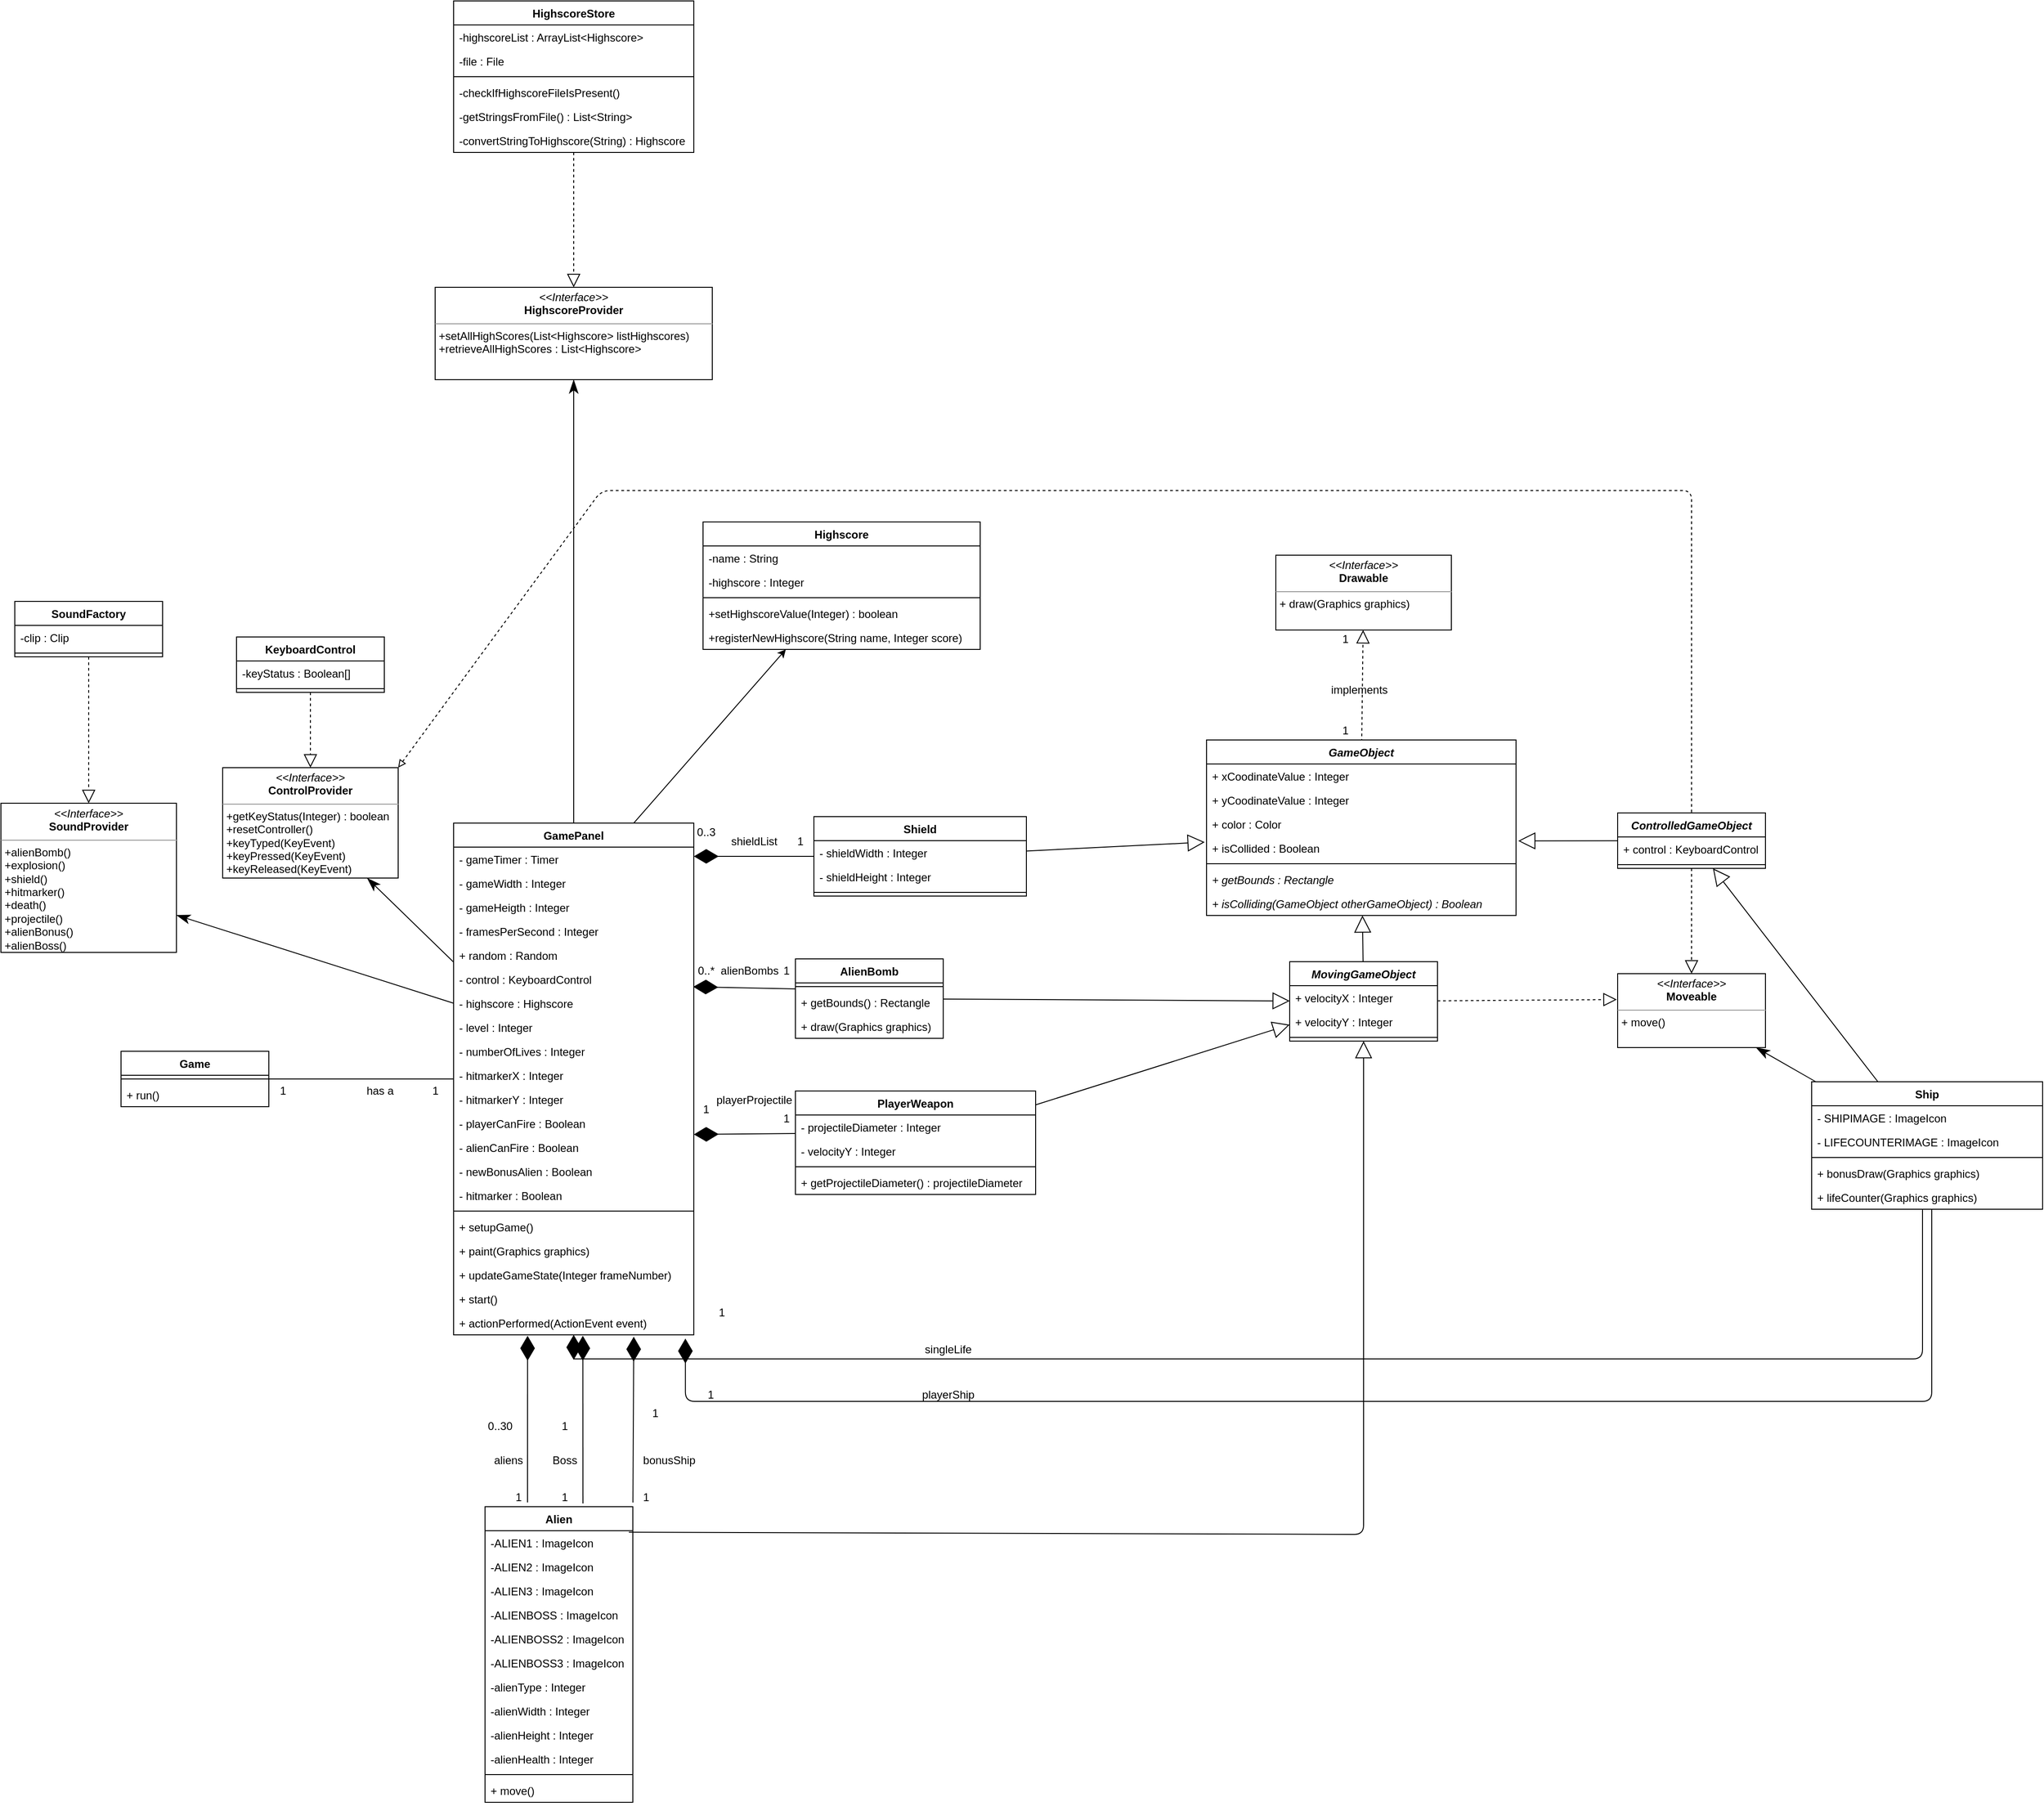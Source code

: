<mxfile version="14.1.8" type="device"><diagram id="C5RBs43oDa-KdzZeNtuy" name="Page-1"><mxGraphModel dx="2858" dy="2515" grid="1" gridSize="10" guides="1" tooltips="1" connect="1" arrows="1" fold="1" page="1" pageScale="1" pageWidth="827" pageHeight="1169" math="0" shadow="0"><root><mxCell id="WIyWlLk6GJQsqaUBKTNV-0"/><mxCell id="WIyWlLk6GJQsqaUBKTNV-1" parent="WIyWlLk6GJQsqaUBKTNV-0"/><mxCell id="L_l3TXtYh8mwJ9XQO6up-60" value="&lt;p style=&quot;margin: 0px ; margin-top: 4px ; text-align: center&quot;&gt;&lt;i&gt;&amp;lt;&amp;lt;Interface&amp;gt;&amp;gt;&lt;/i&gt;&lt;br&gt;&lt;b&gt;Drawable&lt;/b&gt;&lt;/p&gt;&lt;hr size=&quot;1&quot;&gt;&lt;p style=&quot;margin: 0px ; margin-left: 4px&quot;&gt;+ draw(Graphics graphics)&lt;br&gt;&lt;/p&gt;" style="verticalAlign=top;align=left;overflow=fill;fontSize=12;fontFamily=Helvetica;html=1;" parent="WIyWlLk6GJQsqaUBKTNV-1" vertex="1"><mxGeometry x="1270" y="-300" width="190" height="81" as="geometry"/></mxCell><mxCell id="L_l3TXtYh8mwJ9XQO6up-61" value="&lt;p style=&quot;margin: 0px ; margin-top: 4px ; text-align: center&quot;&gt;&lt;i&gt;&amp;lt;&amp;lt;Interface&amp;gt;&amp;gt;&lt;/i&gt;&lt;br&gt;&lt;b&gt;Moveable&lt;/b&gt;&lt;/p&gt;&lt;hr size=&quot;1&quot;&gt;&lt;p style=&quot;margin: 0px ; margin-left: 4px&quot;&gt;&lt;/p&gt;&lt;p style=&quot;margin: 0px ; margin-left: 4px&quot;&gt;+ move()&lt;br&gt;&lt;/p&gt;" style="verticalAlign=top;align=left;overflow=fill;fontSize=12;fontFamily=Helvetica;html=1;" parent="WIyWlLk6GJQsqaUBKTNV-1" vertex="1"><mxGeometry x="1640" y="153" width="160" height="80" as="geometry"/></mxCell><mxCell id="L_l3TXtYh8mwJ9XQO6up-78" value="" style="endArrow=block;dashed=1;endFill=0;endSize=12;html=1;entryX=-0.006;entryY=0.35;entryDx=0;entryDy=0;entryPerimeter=0;" parent="WIyWlLk6GJQsqaUBKTNV-1" source="L_l3TXtYh8mwJ9XQO6up-62" target="L_l3TXtYh8mwJ9XQO6up-61" edge="1"><mxGeometry width="160" relative="1" as="geometry"><mxPoint x="1155" y="280" as="sourcePoint"/><mxPoint x="1415" y="320" as="targetPoint"/></mxGeometry></mxCell><mxCell id="L_l3TXtYh8mwJ9XQO6up-79" value="" style="endArrow=block;endSize=16;endFill=0;html=1;" parent="WIyWlLk6GJQsqaUBKTNV-1" source="L_l3TXtYh8mwJ9XQO6up-62" target="L_l3TXtYh8mwJ9XQO6up-56" edge="1"><mxGeometry x="-0.298" width="160" relative="1" as="geometry"><mxPoint x="1345" y="450" as="sourcePoint"/><mxPoint x="1505" y="30" as="targetPoint"/><mxPoint as="offset"/></mxGeometry></mxCell><mxCell id="L_l3TXtYh8mwJ9XQO6up-88" value="" style="endArrow=block;endSize=16;endFill=0;html=1;" parent="WIyWlLk6GJQsqaUBKTNV-1" source="L_l3TXtYh8mwJ9XQO6up-74" target="L_l3TXtYh8mwJ9XQO6up-52" edge="1"><mxGeometry width="160" relative="1" as="geometry"><mxPoint x="1210" y="280" as="sourcePoint"/><mxPoint x="1370" y="280" as="targetPoint"/></mxGeometry></mxCell><mxCell id="L_l3TXtYh8mwJ9XQO6up-89" value="" style="endArrow=block;endSize=16;endFill=0;html=1;entryX=1.007;entryY=0.203;entryDx=0;entryDy=0;entryPerimeter=0;" parent="WIyWlLk6GJQsqaUBKTNV-1" source="L_l3TXtYh8mwJ9XQO6up-52" target="L_l3TXtYh8mwJ9XQO6up-178" edge="1"><mxGeometry width="160" relative="1" as="geometry"><mxPoint x="1315" y="-160" as="sourcePoint"/><mxPoint x="1475" y="-160" as="targetPoint"/></mxGeometry></mxCell><mxCell id="L_l3TXtYh8mwJ9XQO6up-90" value="" style="endArrow=block;dashed=1;endFill=0;endSize=12;html=1;" parent="WIyWlLk6GJQsqaUBKTNV-1" source="L_l3TXtYh8mwJ9XQO6up-52" target="L_l3TXtYh8mwJ9XQO6up-61" edge="1"><mxGeometry width="160" relative="1" as="geometry"><mxPoint x="1760" y="90" as="sourcePoint"/><mxPoint x="1920" y="90" as="targetPoint"/></mxGeometry></mxCell><mxCell id="L_l3TXtYh8mwJ9XQO6up-94" value="&lt;p style=&quot;margin: 0px ; margin-top: 4px ; text-align: center&quot;&gt;&lt;i&gt;&amp;lt;&amp;lt;Interface&amp;gt;&amp;gt;&lt;/i&gt;&lt;br&gt;&lt;b&gt;SoundProvider&lt;/b&gt;&lt;/p&gt;&lt;hr size=&quot;1&quot;&gt;&lt;p style=&quot;margin: 0px ; margin-left: 4px&quot;&gt;+alienBomb()&lt;br&gt;&lt;/p&gt;&lt;p style=&quot;margin: 0px ; margin-left: 4px&quot;&gt;+explosion()&lt;/p&gt;&lt;p style=&quot;margin: 0px ; margin-left: 4px&quot;&gt;+shield()&lt;/p&gt;&lt;p style=&quot;margin: 0px ; margin-left: 4px&quot;&gt;+hitmarker()&lt;/p&gt;&lt;p style=&quot;margin: 0px ; margin-left: 4px&quot;&gt;+death()&lt;/p&gt;&lt;p style=&quot;margin: 0px ; margin-left: 4px&quot;&gt;+projectile()&lt;/p&gt;&lt;p style=&quot;margin: 0px ; margin-left: 4px&quot;&gt;+alienBonus()&lt;/p&gt;&lt;p style=&quot;margin: 0px ; margin-left: 4px&quot;&gt;+alienBoss()&lt;/p&gt;" style="verticalAlign=top;align=left;overflow=fill;fontSize=12;fontFamily=Helvetica;html=1;" parent="WIyWlLk6GJQsqaUBKTNV-1" vertex="1"><mxGeometry x="-110" y="-31.5" width="190" height="161.5" as="geometry"/></mxCell><mxCell id="L_l3TXtYh8mwJ9XQO6up-95" value="" style="endArrow=block;dashed=1;endFill=0;endSize=12;html=1;" parent="WIyWlLk6GJQsqaUBKTNV-1" source="L_l3TXtYh8mwJ9XQO6up-8" target="L_l3TXtYh8mwJ9XQO6up-94" edge="1"><mxGeometry width="160" relative="1" as="geometry"><mxPoint x="20" y="-140" as="sourcePoint"/><mxPoint x="180" y="-140" as="targetPoint"/></mxGeometry></mxCell><mxCell id="L_l3TXtYh8mwJ9XQO6up-101" value="&lt;p style=&quot;margin: 0px ; margin-top: 4px ; text-align: center&quot;&gt;&lt;i&gt;&amp;lt;&amp;lt;Interface&amp;gt;&amp;gt;&lt;/i&gt;&lt;br&gt;&lt;b&gt;ControlProvider&lt;/b&gt;&lt;br&gt;&lt;/p&gt;&lt;hr size=&quot;1&quot;&gt;&lt;p style=&quot;margin: 0px ; margin-left: 4px&quot;&gt;+getKeyStatus(Integer) : boolean&lt;br&gt;&lt;/p&gt;&lt;p style=&quot;margin: 0px ; margin-left: 4px&quot;&gt;+resetController()&lt;/p&gt;&lt;p style=&quot;margin: 0px ; margin-left: 4px&quot;&gt;+keyTyped(KeyEvent)&lt;/p&gt;&lt;p style=&quot;margin: 0px ; margin-left: 4px&quot;&gt;+keyPressed(KeyEvent)&lt;/p&gt;&lt;p style=&quot;margin: 0px ; margin-left: 4px&quot;&gt;+keyReleased(KeyEvent)&lt;/p&gt;" style="verticalAlign=top;align=left;overflow=fill;fontSize=12;fontFamily=Helvetica;html=1;" parent="WIyWlLk6GJQsqaUBKTNV-1" vertex="1"><mxGeometry x="130" y="-70" width="190" height="119.5" as="geometry"/></mxCell><mxCell id="L_l3TXtYh8mwJ9XQO6up-102" value="" style="endArrow=block;dashed=1;endFill=0;endSize=12;html=1;" parent="WIyWlLk6GJQsqaUBKTNV-1" source="L_l3TXtYh8mwJ9XQO6up-40" target="L_l3TXtYh8mwJ9XQO6up-101" edge="1"><mxGeometry width="160" relative="1" as="geometry"><mxPoint x="75" y="-125.5" as="sourcePoint"/><mxPoint x="75" y="7" as="targetPoint"/></mxGeometry></mxCell><mxCell id="L_l3TXtYh8mwJ9XQO6up-40" value="KeyboardControl" style="swimlane;fontStyle=1;align=center;verticalAlign=top;childLayout=stackLayout;horizontal=1;startSize=26;horizontalStack=0;resizeParent=1;resizeParentMax=0;resizeLast=0;collapsible=1;marginBottom=0;" parent="WIyWlLk6GJQsqaUBKTNV-1" vertex="1"><mxGeometry x="145" y="-211.5" width="160" height="60" as="geometry"/></mxCell><mxCell id="L_l3TXtYh8mwJ9XQO6up-41" value="-keyStatus : Boolean[]" style="text;strokeColor=none;fillColor=none;align=left;verticalAlign=top;spacingLeft=4;spacingRight=4;overflow=hidden;rotatable=0;points=[[0,0.5],[1,0.5]];portConstraint=eastwest;" parent="L_l3TXtYh8mwJ9XQO6up-40" vertex="1"><mxGeometry y="26" width="160" height="26" as="geometry"/></mxCell><mxCell id="L_l3TXtYh8mwJ9XQO6up-42" value="" style="line;strokeWidth=1;fillColor=none;align=left;verticalAlign=middle;spacingTop=-1;spacingLeft=3;spacingRight=3;rotatable=0;labelPosition=right;points=[];portConstraint=eastwest;" parent="L_l3TXtYh8mwJ9XQO6up-40" vertex="1"><mxGeometry y="52" width="160" height="8" as="geometry"/></mxCell><mxCell id="L_l3TXtYh8mwJ9XQO6up-106" value="" style="endArrow=block;endSize=16;endFill=0;html=1;entryX=-0.006;entryY=0.256;entryDx=0;entryDy=0;entryPerimeter=0;" parent="WIyWlLk6GJQsqaUBKTNV-1" source="L_l3TXtYh8mwJ9XQO6up-70" target="L_l3TXtYh8mwJ9XQO6up-178" edge="1"><mxGeometry width="160" relative="1" as="geometry"><mxPoint x="750" y="-130" as="sourcePoint"/><mxPoint x="910" y="-130" as="targetPoint"/></mxGeometry></mxCell><mxCell id="L_l3TXtYh8mwJ9XQO6up-109" value="" style="endArrow=block;endSize=16;endFill=0;html=1;" parent="WIyWlLk6GJQsqaUBKTNV-1" source="L_l3TXtYh8mwJ9XQO6up-66" target="L_l3TXtYh8mwJ9XQO6up-62" edge="1"><mxGeometry x="-0.273" width="160" relative="1" as="geometry"><mxPoint x="780" y="310" as="sourcePoint"/><mxPoint x="940" y="310" as="targetPoint"/><mxPoint as="offset"/></mxGeometry></mxCell><mxCell id="L_l3TXtYh8mwJ9XQO6up-110" value="" style="endArrow=block;endSize=16;endFill=0;html=1;" parent="WIyWlLk6GJQsqaUBKTNV-1" source="L_l3TXtYh8mwJ9XQO6up-48" target="L_l3TXtYh8mwJ9XQO6up-62" edge="1"><mxGeometry width="160" relative="1" as="geometry"><mxPoint x="770" y="260" as="sourcePoint"/><mxPoint x="930" y="260" as="targetPoint"/></mxGeometry></mxCell><mxCell id="L_l3TXtYh8mwJ9XQO6up-111" value="" style="endArrow=none;html=1;edgeStyle=orthogonalEdgeStyle;" parent="WIyWlLk6GJQsqaUBKTNV-1" source="L_l3TXtYh8mwJ9XQO6up-0" target="L_l3TXtYh8mwJ9XQO6up-4" edge="1"><mxGeometry relative="1" as="geometry"><mxPoint x="120" y="250" as="sourcePoint"/><mxPoint x="300" y="300" as="targetPoint"/></mxGeometry></mxCell><mxCell id="L_l3TXtYh8mwJ9XQO6up-114" value="1" style="text;html=1;align=center;verticalAlign=middle;resizable=0;points=[];autosize=1;" parent="WIyWlLk6GJQsqaUBKTNV-1" vertex="1"><mxGeometry x="185" y="270" width="20" height="20" as="geometry"/></mxCell><mxCell id="L_l3TXtYh8mwJ9XQO6up-115" value="1" style="text;html=1;align=center;verticalAlign=middle;resizable=0;points=[];autosize=1;" parent="WIyWlLk6GJQsqaUBKTNV-1" vertex="1"><mxGeometry x="350" y="270" width="20" height="20" as="geometry"/></mxCell><mxCell id="L_l3TXtYh8mwJ9XQO6up-116" value="has a" style="text;html=1;align=center;verticalAlign=middle;resizable=0;points=[];autosize=1;" parent="WIyWlLk6GJQsqaUBKTNV-1" vertex="1"><mxGeometry x="280" y="270" width="40" height="20" as="geometry"/></mxCell><mxCell id="L_l3TXtYh8mwJ9XQO6up-48" value="AlienBomb" style="swimlane;fontStyle=1;align=center;verticalAlign=top;childLayout=stackLayout;horizontal=1;startSize=26;horizontalStack=0;resizeParent=1;resizeParentMax=0;resizeLast=0;collapsible=1;marginBottom=0;" parent="WIyWlLk6GJQsqaUBKTNV-1" vertex="1"><mxGeometry x="750" y="137" width="160" height="86" as="geometry"/></mxCell><mxCell id="L_l3TXtYh8mwJ9XQO6up-50" value="" style="line;strokeWidth=1;fillColor=none;align=left;verticalAlign=middle;spacingTop=-1;spacingLeft=3;spacingRight=3;rotatable=0;labelPosition=right;points=[];portConstraint=eastwest;" parent="L_l3TXtYh8mwJ9XQO6up-48" vertex="1"><mxGeometry y="26" width="160" height="8" as="geometry"/></mxCell><mxCell id="L_l3TXtYh8mwJ9XQO6up-165" value="+ getBounds() : Rectangle" style="text;strokeColor=none;fillColor=none;align=left;verticalAlign=top;spacingLeft=4;spacingRight=4;overflow=hidden;rotatable=0;points=[[0,0.5],[1,0.5]];portConstraint=eastwest;" parent="L_l3TXtYh8mwJ9XQO6up-48" vertex="1"><mxGeometry y="34" width="160" height="26" as="geometry"/></mxCell><mxCell id="L_l3TXtYh8mwJ9XQO6up-166" value="+ draw(Graphics graphics)" style="text;strokeColor=none;fillColor=none;align=left;verticalAlign=top;spacingLeft=4;spacingRight=4;overflow=hidden;rotatable=0;points=[[0,0.5],[1,0.5]];portConstraint=eastwest;" parent="L_l3TXtYh8mwJ9XQO6up-48" vertex="1"><mxGeometry y="60" width="160" height="26" as="geometry"/></mxCell><mxCell id="L_l3TXtYh8mwJ9XQO6up-66" value="PlayerWeapon" style="swimlane;fontStyle=1;align=center;verticalAlign=top;childLayout=stackLayout;horizontal=1;startSize=26;horizontalStack=0;resizeParent=1;resizeParentMax=0;resizeLast=0;collapsible=1;marginBottom=0;" parent="WIyWlLk6GJQsqaUBKTNV-1" vertex="1"><mxGeometry x="750" y="280" width="260" height="112" as="geometry"/></mxCell><mxCell id="L_l3TXtYh8mwJ9XQO6up-67" value="- projectileDiameter : Integer" style="text;strokeColor=none;fillColor=none;align=left;verticalAlign=top;spacingLeft=4;spacingRight=4;overflow=hidden;rotatable=0;points=[[0,0.5],[1,0.5]];portConstraint=eastwest;" parent="L_l3TXtYh8mwJ9XQO6up-66" vertex="1"><mxGeometry y="26" width="260" height="26" as="geometry"/></mxCell><mxCell id="L_l3TXtYh8mwJ9XQO6up-167" value="- velocityY : Integer" style="text;strokeColor=none;fillColor=none;align=left;verticalAlign=top;spacingLeft=4;spacingRight=4;overflow=hidden;rotatable=0;points=[[0,0.5],[1,0.5]];portConstraint=eastwest;" parent="L_l3TXtYh8mwJ9XQO6up-66" vertex="1"><mxGeometry y="52" width="260" height="26" as="geometry"/></mxCell><mxCell id="L_l3TXtYh8mwJ9XQO6up-68" value="" style="line;strokeWidth=1;fillColor=none;align=left;verticalAlign=middle;spacingTop=-1;spacingLeft=3;spacingRight=3;rotatable=0;labelPosition=right;points=[];portConstraint=eastwest;" parent="L_l3TXtYh8mwJ9XQO6up-66" vertex="1"><mxGeometry y="78" width="260" height="8" as="geometry"/></mxCell><mxCell id="L_l3TXtYh8mwJ9XQO6up-69" value="+ getProjectileDiameter() : projectileDiameter" style="text;strokeColor=none;fillColor=none;align=left;verticalAlign=top;spacingLeft=4;spacingRight=4;overflow=hidden;rotatable=0;points=[[0,0.5],[1,0.5]];portConstraint=eastwest;" parent="L_l3TXtYh8mwJ9XQO6up-66" vertex="1"><mxGeometry y="86" width="260" height="26" as="geometry"/></mxCell><mxCell id="L_l3TXtYh8mwJ9XQO6up-44" value="Alien" style="swimlane;fontStyle=1;align=center;verticalAlign=top;childLayout=stackLayout;horizontal=1;startSize=26;horizontalStack=0;resizeParent=1;resizeParentMax=0;resizeLast=0;collapsible=1;marginBottom=0;" parent="WIyWlLk6GJQsqaUBKTNV-1" vertex="1"><mxGeometry x="414" y="730" width="160" height="320" as="geometry"/></mxCell><mxCell id="L_l3TXtYh8mwJ9XQO6up-45" value="-ALIEN1 : ImageIcon" style="text;strokeColor=none;fillColor=none;align=left;verticalAlign=top;spacingLeft=4;spacingRight=4;overflow=hidden;rotatable=0;points=[[0,0.5],[1,0.5]];portConstraint=eastwest;fontStyle=0" parent="L_l3TXtYh8mwJ9XQO6up-44" vertex="1"><mxGeometry y="26" width="160" height="26" as="geometry"/></mxCell><mxCell id="L_l3TXtYh8mwJ9XQO6up-168" value="-ALIEN2 : ImageIcon" style="text;strokeColor=none;fillColor=none;align=left;verticalAlign=top;spacingLeft=4;spacingRight=4;overflow=hidden;rotatable=0;points=[[0,0.5],[1,0.5]];portConstraint=eastwest;fontStyle=0" parent="L_l3TXtYh8mwJ9XQO6up-44" vertex="1"><mxGeometry y="52" width="160" height="26" as="geometry"/></mxCell><mxCell id="L_l3TXtYh8mwJ9XQO6up-169" value="-ALIEN3 : ImageIcon" style="text;strokeColor=none;fillColor=none;align=left;verticalAlign=top;spacingLeft=4;spacingRight=4;overflow=hidden;rotatable=0;points=[[0,0.5],[1,0.5]];portConstraint=eastwest;fontStyle=0" parent="L_l3TXtYh8mwJ9XQO6up-44" vertex="1"><mxGeometry y="78" width="160" height="26" as="geometry"/></mxCell><mxCell id="L_l3TXtYh8mwJ9XQO6up-170" value="-ALIENBOSS : ImageIcon" style="text;strokeColor=none;fillColor=none;align=left;verticalAlign=top;spacingLeft=4;spacingRight=4;overflow=hidden;rotatable=0;points=[[0,0.5],[1,0.5]];portConstraint=eastwest;fontStyle=0" parent="L_l3TXtYh8mwJ9XQO6up-44" vertex="1"><mxGeometry y="104" width="160" height="26" as="geometry"/></mxCell><mxCell id="L_l3TXtYh8mwJ9XQO6up-171" value="-ALIENBOSS2 : ImageIcon" style="text;strokeColor=none;fillColor=none;align=left;verticalAlign=top;spacingLeft=4;spacingRight=4;overflow=hidden;rotatable=0;points=[[0,0.5],[1,0.5]];portConstraint=eastwest;fontStyle=0" parent="L_l3TXtYh8mwJ9XQO6up-44" vertex="1"><mxGeometry y="130" width="160" height="26" as="geometry"/></mxCell><mxCell id="L_l3TXtYh8mwJ9XQO6up-172" value="-ALIENBOSS3 : ImageIcon" style="text;strokeColor=none;fillColor=none;align=left;verticalAlign=top;spacingLeft=4;spacingRight=4;overflow=hidden;rotatable=0;points=[[0,0.5],[1,0.5]];portConstraint=eastwest;fontStyle=0" parent="L_l3TXtYh8mwJ9XQO6up-44" vertex="1"><mxGeometry y="156" width="160" height="26" as="geometry"/></mxCell><mxCell id="L_l3TXtYh8mwJ9XQO6up-173" value="-alienType : Integer" style="text;strokeColor=none;fillColor=none;align=left;verticalAlign=top;spacingLeft=4;spacingRight=4;overflow=hidden;rotatable=0;points=[[0,0.5],[1,0.5]];portConstraint=eastwest;fontStyle=0" parent="L_l3TXtYh8mwJ9XQO6up-44" vertex="1"><mxGeometry y="182" width="160" height="26" as="geometry"/></mxCell><mxCell id="L_l3TXtYh8mwJ9XQO6up-174" value="-alienWidth : Integer" style="text;strokeColor=none;fillColor=none;align=left;verticalAlign=top;spacingLeft=4;spacingRight=4;overflow=hidden;rotatable=0;points=[[0,0.5],[1,0.5]];portConstraint=eastwest;fontStyle=0" parent="L_l3TXtYh8mwJ9XQO6up-44" vertex="1"><mxGeometry y="208" width="160" height="26" as="geometry"/></mxCell><mxCell id="L_l3TXtYh8mwJ9XQO6up-175" value="-alienHeight : Integer" style="text;strokeColor=none;fillColor=none;align=left;verticalAlign=top;spacingLeft=4;spacingRight=4;overflow=hidden;rotatable=0;points=[[0,0.5],[1,0.5]];portConstraint=eastwest;fontStyle=0" parent="L_l3TXtYh8mwJ9XQO6up-44" vertex="1"><mxGeometry y="234" width="160" height="26" as="geometry"/></mxCell><mxCell id="9J0nYoxYL_usa-D8Mk0h-29" value="-alienHealth : Integer" style="text;strokeColor=none;fillColor=none;align=left;verticalAlign=top;spacingLeft=4;spacingRight=4;overflow=hidden;rotatable=0;points=[[0,0.5],[1,0.5]];portConstraint=eastwest;fontStyle=0" parent="L_l3TXtYh8mwJ9XQO6up-44" vertex="1"><mxGeometry y="260" width="160" height="26" as="geometry"/></mxCell><mxCell id="L_l3TXtYh8mwJ9XQO6up-46" value="" style="line;strokeWidth=1;fillColor=none;align=left;verticalAlign=middle;spacingTop=-1;spacingLeft=3;spacingRight=3;rotatable=0;labelPosition=right;points=[];portConstraint=eastwest;" parent="L_l3TXtYh8mwJ9XQO6up-44" vertex="1"><mxGeometry y="286" width="160" height="8" as="geometry"/></mxCell><mxCell id="L_l3TXtYh8mwJ9XQO6up-47" value="+ move()" style="text;strokeColor=none;fillColor=none;align=left;verticalAlign=top;spacingLeft=4;spacingRight=4;overflow=hidden;rotatable=0;points=[[0,0.5],[1,0.5]];portConstraint=eastwest;" parent="L_l3TXtYh8mwJ9XQO6up-44" vertex="1"><mxGeometry y="294" width="160" height="26" as="geometry"/></mxCell><mxCell id="L_l3TXtYh8mwJ9XQO6up-117" value="" style="endArrow=classicThin;endFill=1;endSize=12;html=1;" parent="WIyWlLk6GJQsqaUBKTNV-1" source="L_l3TXtYh8mwJ9XQO6up-4" target="L_l3TXtYh8mwJ9XQO6up-101" edge="1"><mxGeometry width="160" relative="1" as="geometry"><mxPoint x="130" y="230" as="sourcePoint"/><mxPoint x="290" y="230" as="targetPoint"/></mxGeometry></mxCell><mxCell id="L_l3TXtYh8mwJ9XQO6up-118" value="" style="endArrow=diamondThin;endFill=1;html=1;edgeStyle=orthogonalEdgeStyle;align=left;verticalAlign=top;endSize=24;" parent="WIyWlLk6GJQsqaUBKTNV-1" source="L_l3TXtYh8mwJ9XQO6up-74" target="L_l3TXtYh8mwJ9XQO6up-145" edge="1"><mxGeometry x="-1" relative="1" as="geometry"><mxPoint x="770" y="600" as="sourcePoint"/><mxPoint x="650" y="554" as="targetPoint"/><Array as="points"><mxPoint x="1970" y="570"/></Array></mxGeometry></mxCell><mxCell id="L_l3TXtYh8mwJ9XQO6up-120" value="1" style="text;html=1;align=center;verticalAlign=middle;resizable=0;points=[];autosize=1;" parent="WIyWlLk6GJQsqaUBKTNV-1" vertex="1"><mxGeometry x="648" y="599" width="20" height="20" as="geometry"/></mxCell><mxCell id="L_l3TXtYh8mwJ9XQO6up-121" value="playerShip" style="text;html=1;align=center;verticalAlign=middle;resizable=0;points=[];autosize=1;" parent="WIyWlLk6GJQsqaUBKTNV-1" vertex="1"><mxGeometry x="880" y="599" width="70" height="20" as="geometry"/></mxCell><mxCell id="L_l3TXtYh8mwJ9XQO6up-83" value="" style="endArrow=block;dashed=1;endFill=0;endSize=12;html=1;" parent="WIyWlLk6GJQsqaUBKTNV-1" source="L_l3TXtYh8mwJ9XQO6up-57" target="L_l3TXtYh8mwJ9XQO6up-60" edge="1"><mxGeometry x="1225" y="-70" width="160" as="geometry"><mxPoint x="1525" y="-150" as="sourcePoint"/><mxPoint x="1615" y="-140" as="targetPoint"/></mxGeometry></mxCell><mxCell id="L_l3TXtYh8mwJ9XQO6up-84" value="1" style="text;html=1;align=center;verticalAlign=middle;resizable=0;points=[];autosize=1;" parent="WIyWlLk6GJQsqaUBKTNV-1" vertex="1"><mxGeometry x="1335" y="-120" width="20" height="20" as="geometry"/></mxCell><mxCell id="L_l3TXtYh8mwJ9XQO6up-85" value="1" style="text;html=1;align=center;verticalAlign=middle;resizable=0;points=[];autosize=1;" parent="WIyWlLk6GJQsqaUBKTNV-1" vertex="1"><mxGeometry x="1335" y="-219" width="20" height="20" as="geometry"/></mxCell><mxCell id="L_l3TXtYh8mwJ9XQO6up-86" value="implements" style="text;html=1;align=center;verticalAlign=middle;resizable=0;points=[];autosize=1;" parent="WIyWlLk6GJQsqaUBKTNV-1" vertex="1"><mxGeometry x="1320" y="-164" width="80" height="20" as="geometry"/></mxCell><mxCell id="L_l3TXtYh8mwJ9XQO6up-8" value="SoundFactory" style="swimlane;fontStyle=1;align=center;verticalAlign=top;childLayout=stackLayout;horizontal=1;startSize=26;horizontalStack=0;resizeParent=1;resizeParentMax=0;resizeLast=0;collapsible=1;marginBottom=0;" parent="WIyWlLk6GJQsqaUBKTNV-1" vertex="1"><mxGeometry x="-95" y="-250" width="160" height="60" as="geometry"/></mxCell><mxCell id="L_l3TXtYh8mwJ9XQO6up-9" value="-clip : Clip" style="text;strokeColor=none;fillColor=none;align=left;verticalAlign=top;spacingLeft=4;spacingRight=4;overflow=hidden;rotatable=0;points=[[0,0.5],[1,0.5]];portConstraint=eastwest;" parent="L_l3TXtYh8mwJ9XQO6up-8" vertex="1"><mxGeometry y="26" width="160" height="26" as="geometry"/></mxCell><mxCell id="L_l3TXtYh8mwJ9XQO6up-10" value="" style="line;strokeWidth=1;fillColor=none;align=left;verticalAlign=middle;spacingTop=-1;spacingLeft=3;spacingRight=3;rotatable=0;labelPosition=right;points=[];portConstraint=eastwest;" parent="L_l3TXtYh8mwJ9XQO6up-8" vertex="1"><mxGeometry y="52" width="160" height="8" as="geometry"/></mxCell><mxCell id="L_l3TXtYh8mwJ9XQO6up-4" value="GamePanel" style="swimlane;fontStyle=1;align=center;verticalAlign=top;childLayout=stackLayout;horizontal=1;startSize=26;horizontalStack=0;resizeParent=1;resizeParentMax=0;resizeLast=0;collapsible=1;marginBottom=0;" parent="WIyWlLk6GJQsqaUBKTNV-1" vertex="1"><mxGeometry x="380" y="-10" width="260" height="554" as="geometry"/></mxCell><mxCell id="L_l3TXtYh8mwJ9XQO6up-5" value="- gameTimer : Timer" style="text;strokeColor=none;fillColor=none;align=left;verticalAlign=top;spacingLeft=4;spacingRight=4;overflow=hidden;rotatable=0;points=[[0,0.5],[1,0.5]];portConstraint=eastwest;" parent="L_l3TXtYh8mwJ9XQO6up-4" vertex="1"><mxGeometry y="26" width="260" height="26" as="geometry"/></mxCell><mxCell id="L_l3TXtYh8mwJ9XQO6up-14" value="- gameWidth : Integer" style="text;strokeColor=none;fillColor=none;align=left;verticalAlign=top;spacingLeft=4;spacingRight=4;overflow=hidden;rotatable=0;points=[[0,0.5],[1,0.5]];portConstraint=eastwest;" parent="L_l3TXtYh8mwJ9XQO6up-4" vertex="1"><mxGeometry y="52" width="260" height="26" as="geometry"/></mxCell><mxCell id="L_l3TXtYh8mwJ9XQO6up-15" value="- gameHeigth : Integer" style="text;strokeColor=none;fillColor=none;align=left;verticalAlign=top;spacingLeft=4;spacingRight=4;overflow=hidden;rotatable=0;points=[[0,0.5],[1,0.5]];portConstraint=eastwest;" parent="L_l3TXtYh8mwJ9XQO6up-4" vertex="1"><mxGeometry y="78" width="260" height="26" as="geometry"/></mxCell><mxCell id="L_l3TXtYh8mwJ9XQO6up-16" value="- framesPerSecond : Integer" style="text;strokeColor=none;fillColor=none;align=left;verticalAlign=top;spacingLeft=4;spacingRight=4;overflow=hidden;rotatable=0;points=[[0,0.5],[1,0.5]];portConstraint=eastwest;" parent="L_l3TXtYh8mwJ9XQO6up-4" vertex="1"><mxGeometry y="104" width="260" height="26" as="geometry"/></mxCell><mxCell id="L_l3TXtYh8mwJ9XQO6up-17" value="+ random : Random" style="text;strokeColor=none;fillColor=none;align=left;verticalAlign=top;spacingLeft=4;spacingRight=4;overflow=hidden;rotatable=0;points=[[0,0.5],[1,0.5]];portConstraint=eastwest;" parent="L_l3TXtYh8mwJ9XQO6up-4" vertex="1"><mxGeometry y="130" width="260" height="26" as="geometry"/></mxCell><mxCell id="L_l3TXtYh8mwJ9XQO6up-19" value="- control : KeyboardControl" style="text;strokeColor=none;fillColor=none;align=left;verticalAlign=top;spacingLeft=4;spacingRight=4;overflow=hidden;rotatable=0;points=[[0,0.5],[1,0.5]];portConstraint=eastwest;" parent="L_l3TXtYh8mwJ9XQO6up-4" vertex="1"><mxGeometry y="156" width="260" height="26" as="geometry"/></mxCell><mxCell id="L_l3TXtYh8mwJ9XQO6up-20" value="- highscore : Highscore" style="text;strokeColor=none;fillColor=none;align=left;verticalAlign=top;spacingLeft=4;spacingRight=4;overflow=hidden;rotatable=0;points=[[0,0.5],[1,0.5]];portConstraint=eastwest;" parent="L_l3TXtYh8mwJ9XQO6up-4" vertex="1"><mxGeometry y="182" width="260" height="26" as="geometry"/></mxCell><mxCell id="L_l3TXtYh8mwJ9XQO6up-21" value="- level : Integer" style="text;strokeColor=none;fillColor=none;align=left;verticalAlign=top;spacingLeft=4;spacingRight=4;overflow=hidden;rotatable=0;points=[[0,0.5],[1,0.5]];portConstraint=eastwest;" parent="L_l3TXtYh8mwJ9XQO6up-4" vertex="1"><mxGeometry y="208" width="260" height="26" as="geometry"/></mxCell><mxCell id="L_l3TXtYh8mwJ9XQO6up-22" value="- numberOfLives : Integer" style="text;strokeColor=none;fillColor=none;align=left;verticalAlign=top;spacingLeft=4;spacingRight=4;overflow=hidden;rotatable=0;points=[[0,0.5],[1,0.5]];portConstraint=eastwest;" parent="L_l3TXtYh8mwJ9XQO6up-4" vertex="1"><mxGeometry y="234" width="260" height="26" as="geometry"/></mxCell><mxCell id="L_l3TXtYh8mwJ9XQO6up-24" value="- hitmarkerX : Integer" style="text;strokeColor=none;fillColor=none;align=left;verticalAlign=top;spacingLeft=4;spacingRight=4;overflow=hidden;rotatable=0;points=[[0,0.5],[1,0.5]];portConstraint=eastwest;" parent="L_l3TXtYh8mwJ9XQO6up-4" vertex="1"><mxGeometry y="260" width="260" height="26" as="geometry"/></mxCell><mxCell id="L_l3TXtYh8mwJ9XQO6up-25" value="- hitmarkerY : Integer" style="text;strokeColor=none;fillColor=none;align=left;verticalAlign=top;spacingLeft=4;spacingRight=4;overflow=hidden;rotatable=0;points=[[0,0.5],[1,0.5]];portConstraint=eastwest;" parent="L_l3TXtYh8mwJ9XQO6up-4" vertex="1"><mxGeometry y="286" width="260" height="26" as="geometry"/></mxCell><mxCell id="L_l3TXtYh8mwJ9XQO6up-35" value="- playerCanFire : Boolean" style="text;strokeColor=none;fillColor=none;align=left;verticalAlign=top;spacingLeft=4;spacingRight=4;overflow=hidden;rotatable=0;points=[[0,0.5],[1,0.5]];portConstraint=eastwest;" parent="L_l3TXtYh8mwJ9XQO6up-4" vertex="1"><mxGeometry y="312" width="260" height="26" as="geometry"/></mxCell><mxCell id="L_l3TXtYh8mwJ9XQO6up-36" value="- alienCanFire : Boolean" style="text;strokeColor=none;fillColor=none;align=left;verticalAlign=top;spacingLeft=4;spacingRight=4;overflow=hidden;rotatable=0;points=[[0,0.5],[1,0.5]];portConstraint=eastwest;" parent="L_l3TXtYh8mwJ9XQO6up-4" vertex="1"><mxGeometry y="338" width="260" height="26" as="geometry"/></mxCell><mxCell id="L_l3TXtYh8mwJ9XQO6up-37" value="- newBonusAlien : Boolean" style="text;strokeColor=none;fillColor=none;align=left;verticalAlign=top;spacingLeft=4;spacingRight=4;overflow=hidden;rotatable=0;points=[[0,0.5],[1,0.5]];portConstraint=eastwest;" parent="L_l3TXtYh8mwJ9XQO6up-4" vertex="1"><mxGeometry y="364" width="260" height="26" as="geometry"/></mxCell><mxCell id="L_l3TXtYh8mwJ9XQO6up-38" value="- hitmarker : Boolean" style="text;strokeColor=none;fillColor=none;align=left;verticalAlign=top;spacingLeft=4;spacingRight=4;overflow=hidden;rotatable=0;points=[[0,0.5],[1,0.5]];portConstraint=eastwest;" parent="L_l3TXtYh8mwJ9XQO6up-4" vertex="1"><mxGeometry y="390" width="260" height="26" as="geometry"/></mxCell><mxCell id="L_l3TXtYh8mwJ9XQO6up-6" value="" style="line;strokeWidth=1;fillColor=none;align=left;verticalAlign=middle;spacingTop=-1;spacingLeft=3;spacingRight=3;rotatable=0;labelPosition=right;points=[];portConstraint=eastwest;" parent="L_l3TXtYh8mwJ9XQO6up-4" vertex="1"><mxGeometry y="416" width="260" height="8" as="geometry"/></mxCell><mxCell id="L_l3TXtYh8mwJ9XQO6up-141" value="+ setupGame()" style="text;strokeColor=none;fillColor=none;align=left;verticalAlign=top;spacingLeft=4;spacingRight=4;overflow=hidden;rotatable=0;points=[[0,0.5],[1,0.5]];portConstraint=eastwest;" parent="L_l3TXtYh8mwJ9XQO6up-4" vertex="1"><mxGeometry y="424" width="260" height="26" as="geometry"/></mxCell><mxCell id="L_l3TXtYh8mwJ9XQO6up-142" value="+ paint(Graphics graphics)" style="text;strokeColor=none;fillColor=none;align=left;verticalAlign=top;spacingLeft=4;spacingRight=4;overflow=hidden;rotatable=0;points=[[0,0.5],[1,0.5]];portConstraint=eastwest;" parent="L_l3TXtYh8mwJ9XQO6up-4" vertex="1"><mxGeometry y="450" width="260" height="26" as="geometry"/></mxCell><mxCell id="L_l3TXtYh8mwJ9XQO6up-143" value="+ updateGameState(Integer frameNumber)" style="text;strokeColor=none;fillColor=none;align=left;verticalAlign=top;spacingLeft=4;spacingRight=4;overflow=hidden;rotatable=0;points=[[0,0.5],[1,0.5]];portConstraint=eastwest;" parent="L_l3TXtYh8mwJ9XQO6up-4" vertex="1"><mxGeometry y="476" width="260" height="26" as="geometry"/></mxCell><mxCell id="L_l3TXtYh8mwJ9XQO6up-144" value="+ start()" style="text;strokeColor=none;fillColor=none;align=left;verticalAlign=top;spacingLeft=4;spacingRight=4;overflow=hidden;rotatable=0;points=[[0,0.5],[1,0.5]];portConstraint=eastwest;" parent="L_l3TXtYh8mwJ9XQO6up-4" vertex="1"><mxGeometry y="502" width="260" height="26" as="geometry"/></mxCell><mxCell id="L_l3TXtYh8mwJ9XQO6up-145" value="+ actionPerformed(ActionEvent event)" style="text;strokeColor=none;fillColor=none;align=left;verticalAlign=top;spacingLeft=4;spacingRight=4;overflow=hidden;rotatable=0;points=[[0,0.5],[1,0.5]];portConstraint=eastwest;" parent="L_l3TXtYh8mwJ9XQO6up-4" vertex="1"><mxGeometry y="528" width="260" height="26" as="geometry"/></mxCell><mxCell id="L_l3TXtYh8mwJ9XQO6up-0" value="Game" style="swimlane;fontStyle=1;align=center;verticalAlign=top;childLayout=stackLayout;horizontal=1;startSize=26;horizontalStack=0;resizeParent=1;resizeParentMax=0;resizeLast=0;collapsible=1;marginBottom=0;" parent="WIyWlLk6GJQsqaUBKTNV-1" vertex="1"><mxGeometry x="20" y="237" width="160" height="60" as="geometry"/></mxCell><mxCell id="L_l3TXtYh8mwJ9XQO6up-2" value="" style="line;strokeWidth=1;fillColor=none;align=left;verticalAlign=middle;spacingTop=-1;spacingLeft=3;spacingRight=3;rotatable=0;labelPosition=right;points=[];portConstraint=eastwest;" parent="L_l3TXtYh8mwJ9XQO6up-0" vertex="1"><mxGeometry y="26" width="160" height="8" as="geometry"/></mxCell><mxCell id="L_l3TXtYh8mwJ9XQO6up-3" value="+ run()" style="text;strokeColor=none;fillColor=none;align=left;verticalAlign=top;spacingLeft=4;spacingRight=4;overflow=hidden;rotatable=0;points=[[0,0.5],[1,0.5]];portConstraint=eastwest;" parent="L_l3TXtYh8mwJ9XQO6up-0" vertex="1"><mxGeometry y="34" width="160" height="26" as="geometry"/></mxCell><mxCell id="L_l3TXtYh8mwJ9XQO6up-131" value="" style="endArrow=diamondThin;endFill=1;endSize=24;html=1;entryX=0.998;entryY=0.931;entryDx=0;entryDy=0;exitX=0;exitY=0.25;exitDx=0;exitDy=0;exitPerimeter=0;entryPerimeter=0;" parent="WIyWlLk6GJQsqaUBKTNV-1" edge="1"><mxGeometry width="160" relative="1" as="geometry"><mxPoint x="750" y="169.5" as="sourcePoint"/><mxPoint x="639.48" y="167.206" as="targetPoint"/></mxGeometry></mxCell><mxCell id="L_l3TXtYh8mwJ9XQO6up-132" value="" style="endArrow=diamondThin;endFill=1;endSize=24;html=1;entryX=1;entryY=0.5;entryDx=0;entryDy=0;" parent="WIyWlLk6GJQsqaUBKTNV-1" source="L_l3TXtYh8mwJ9XQO6up-70" edge="1"><mxGeometry width="160" relative="1" as="geometry"><mxPoint x="860" y="-96" as="sourcePoint"/><mxPoint x="640" y="26" as="targetPoint"/></mxGeometry></mxCell><mxCell id="L_l3TXtYh8mwJ9XQO6up-138" value="" style="endArrow=diamondThin;endFill=1;endSize=24;html=1;entryX=1;entryY=0.962;entryDx=0;entryDy=0;entryPerimeter=0;" parent="WIyWlLk6GJQsqaUBKTNV-1" target="L_l3TXtYh8mwJ9XQO6up-35" edge="1"><mxGeometry width="160" relative="1" as="geometry"><mxPoint x="750" y="326" as="sourcePoint"/><mxPoint x="640" y="260" as="targetPoint"/></mxGeometry></mxCell><mxCell id="L_l3TXtYh8mwJ9XQO6up-146" value="1" style="text;html=1;align=center;verticalAlign=middle;resizable=0;points=[];autosize=1;" parent="WIyWlLk6GJQsqaUBKTNV-1" vertex="1"><mxGeometry x="440" y="710" width="20" height="20" as="geometry"/></mxCell><mxCell id="L_l3TXtYh8mwJ9XQO6up-149" value="aliens" style="text;html=1;align=center;verticalAlign=middle;resizable=0;points=[];autosize=1;" parent="WIyWlLk6GJQsqaUBKTNV-1" vertex="1"><mxGeometry x="414" y="670" width="50" height="20" as="geometry"/></mxCell><mxCell id="L_l3TXtYh8mwJ9XQO6up-150" value="0..30" style="text;html=1;align=center;verticalAlign=middle;resizable=0;points=[];autosize=1;" parent="WIyWlLk6GJQsqaUBKTNV-1" vertex="1"><mxGeometry x="410" y="632.5" width="40" height="20" as="geometry"/></mxCell><mxCell id="L_l3TXtYh8mwJ9XQO6up-151" value="1" style="text;html=1;align=center;verticalAlign=middle;resizable=0;points=[];autosize=1;" parent="WIyWlLk6GJQsqaUBKTNV-1" vertex="1"><mxGeometry x="730" y="300" width="20" height="20" as="geometry"/></mxCell><mxCell id="L_l3TXtYh8mwJ9XQO6up-152" value="1" style="text;html=1;align=center;verticalAlign=middle;resizable=0;points=[];autosize=1;" parent="WIyWlLk6GJQsqaUBKTNV-1" vertex="1"><mxGeometry x="643" y="290" width="20" height="20" as="geometry"/></mxCell><mxCell id="L_l3TXtYh8mwJ9XQO6up-154" value="1" style="text;html=1;align=center;verticalAlign=middle;resizable=0;points=[];autosize=1;" parent="WIyWlLk6GJQsqaUBKTNV-1" vertex="1"><mxGeometry x="730" y="140" width="20" height="20" as="geometry"/></mxCell><mxCell id="L_l3TXtYh8mwJ9XQO6up-155" value="0..*" style="text;html=1;align=center;verticalAlign=middle;resizable=0;points=[];autosize=1;" parent="WIyWlLk6GJQsqaUBKTNV-1" vertex="1"><mxGeometry x="638" y="140" width="30" height="20" as="geometry"/></mxCell><mxCell id="L_l3TXtYh8mwJ9XQO6up-156" value="alienBombs" style="text;html=1;align=center;verticalAlign=middle;resizable=0;points=[];autosize=1;" parent="WIyWlLk6GJQsqaUBKTNV-1" vertex="1"><mxGeometry x="660" y="140" width="80" height="20" as="geometry"/></mxCell><mxCell id="L_l3TXtYh8mwJ9XQO6up-157" value="playerProjectile" style="text;html=1;align=center;verticalAlign=middle;resizable=0;points=[];autosize=1;" parent="WIyWlLk6GJQsqaUBKTNV-1" vertex="1"><mxGeometry x="655" y="280" width="100" height="20" as="geometry"/></mxCell><mxCell id="L_l3TXtYh8mwJ9XQO6up-158" value="0..3" style="text;html=1;align=center;verticalAlign=middle;resizable=0;points=[];autosize=1;" parent="WIyWlLk6GJQsqaUBKTNV-1" vertex="1"><mxGeometry x="633" y="-10" width="40" height="20" as="geometry"/></mxCell><mxCell id="L_l3TXtYh8mwJ9XQO6up-159" value="1" style="text;html=1;align=center;verticalAlign=middle;resizable=0;points=[];autosize=1;" parent="WIyWlLk6GJQsqaUBKTNV-1" vertex="1"><mxGeometry x="745" width="20" height="20" as="geometry"/></mxCell><mxCell id="L_l3TXtYh8mwJ9XQO6up-160" value="shieldList" style="text;html=1;align=center;verticalAlign=middle;resizable=0;points=[];autosize=1;" parent="WIyWlLk6GJQsqaUBKTNV-1" vertex="1"><mxGeometry x="670" width="70" height="20" as="geometry"/></mxCell><mxCell id="L_l3TXtYh8mwJ9XQO6up-161" value="1" style="text;html=1;align=center;verticalAlign=middle;resizable=0;points=[];autosize=1;" parent="WIyWlLk6GJQsqaUBKTNV-1" vertex="1"><mxGeometry x="660" y="510" width="20" height="20" as="geometry"/></mxCell><mxCell id="L_l3TXtYh8mwJ9XQO6up-56" value="GameObject" style="swimlane;fontStyle=3;align=center;verticalAlign=top;childLayout=stackLayout;horizontal=1;startSize=26;horizontalStack=0;resizeParent=1;resizeParentMax=0;resizeLast=0;collapsible=1;marginBottom=0;" parent="WIyWlLk6GJQsqaUBKTNV-1" vertex="1"><mxGeometry x="1195" y="-100" width="335" height="190" as="geometry"/></mxCell><mxCell id="L_l3TXtYh8mwJ9XQO6up-57" value="+ xCoodinateValue : Integer" style="text;strokeColor=none;fillColor=none;align=left;verticalAlign=top;spacingLeft=4;spacingRight=4;overflow=hidden;rotatable=0;points=[[0,0.5],[1,0.5]];portConstraint=eastwest;" parent="L_l3TXtYh8mwJ9XQO6up-56" vertex="1"><mxGeometry y="26" width="335" height="26" as="geometry"/></mxCell><mxCell id="L_l3TXtYh8mwJ9XQO6up-176" value="+ yCoodinateValue : Integer" style="text;strokeColor=none;fillColor=none;align=left;verticalAlign=top;spacingLeft=4;spacingRight=4;overflow=hidden;rotatable=0;points=[[0,0.5],[1,0.5]];portConstraint=eastwest;" parent="L_l3TXtYh8mwJ9XQO6up-56" vertex="1"><mxGeometry y="52" width="335" height="26" as="geometry"/></mxCell><mxCell id="L_l3TXtYh8mwJ9XQO6up-177" value="+ color : Color" style="text;strokeColor=none;fillColor=none;align=left;verticalAlign=top;spacingLeft=4;spacingRight=4;overflow=hidden;rotatable=0;points=[[0,0.5],[1,0.5]];portConstraint=eastwest;" parent="L_l3TXtYh8mwJ9XQO6up-56" vertex="1"><mxGeometry y="78" width="335" height="26" as="geometry"/></mxCell><mxCell id="L_l3TXtYh8mwJ9XQO6up-178" value="+ isCollided : Boolean" style="text;strokeColor=none;fillColor=none;align=left;verticalAlign=top;spacingLeft=4;spacingRight=4;overflow=hidden;rotatable=0;points=[[0,0.5],[1,0.5]];portConstraint=eastwest;" parent="L_l3TXtYh8mwJ9XQO6up-56" vertex="1"><mxGeometry y="104" width="335" height="26" as="geometry"/></mxCell><mxCell id="L_l3TXtYh8mwJ9XQO6up-58" value="" style="line;strokeWidth=1;fillColor=none;align=left;verticalAlign=middle;spacingTop=-1;spacingLeft=3;spacingRight=3;rotatable=0;labelPosition=right;points=[];portConstraint=eastwest;" parent="L_l3TXtYh8mwJ9XQO6up-56" vertex="1"><mxGeometry y="130" width="335" height="8" as="geometry"/></mxCell><mxCell id="L_l3TXtYh8mwJ9XQO6up-59" value="+ getBounds : Rectangle" style="text;strokeColor=none;fillColor=none;align=left;verticalAlign=top;spacingLeft=4;spacingRight=4;overflow=hidden;rotatable=0;points=[[0,0.5],[1,0.5]];portConstraint=eastwest;fontStyle=2" parent="L_l3TXtYh8mwJ9XQO6up-56" vertex="1"><mxGeometry y="138" width="335" height="26" as="geometry"/></mxCell><mxCell id="L_l3TXtYh8mwJ9XQO6up-179" value="+ isColliding(GameObject otherGameObject) : Boolean" style="text;strokeColor=none;fillColor=none;align=left;verticalAlign=top;spacingLeft=4;spacingRight=4;overflow=hidden;rotatable=0;points=[[0,0.5],[1,0.5]];portConstraint=eastwest;fontStyle=2" parent="L_l3TXtYh8mwJ9XQO6up-56" vertex="1"><mxGeometry y="164" width="335" height="26" as="geometry"/></mxCell><mxCell id="L_l3TXtYh8mwJ9XQO6up-70" value="Shield" style="swimlane;fontStyle=1;align=center;verticalAlign=top;childLayout=stackLayout;horizontal=1;startSize=26;horizontalStack=0;resizeParent=1;resizeParentMax=0;resizeLast=0;collapsible=1;marginBottom=0;" parent="WIyWlLk6GJQsqaUBKTNV-1" vertex="1"><mxGeometry x="770" y="-17" width="230" height="86" as="geometry"/></mxCell><mxCell id="L_l3TXtYh8mwJ9XQO6up-71" value="- shieldWidth : Integer" style="text;strokeColor=none;fillColor=none;align=left;verticalAlign=top;spacingLeft=4;spacingRight=4;overflow=hidden;rotatable=0;points=[[0,0.5],[1,0.5]];portConstraint=eastwest;" parent="L_l3TXtYh8mwJ9XQO6up-70" vertex="1"><mxGeometry y="26" width="230" height="26" as="geometry"/></mxCell><mxCell id="L_l3TXtYh8mwJ9XQO6up-163" value="- shieldHeight : Integer" style="text;strokeColor=none;fillColor=none;align=left;verticalAlign=top;spacingLeft=4;spacingRight=4;overflow=hidden;rotatable=0;points=[[0,0.5],[1,0.5]];portConstraint=eastwest;" parent="L_l3TXtYh8mwJ9XQO6up-70" vertex="1"><mxGeometry y="52" width="230" height="26" as="geometry"/></mxCell><mxCell id="L_l3TXtYh8mwJ9XQO6up-72" value="" style="line;strokeWidth=1;fillColor=none;align=left;verticalAlign=middle;spacingTop=-1;spacingLeft=3;spacingRight=3;rotatable=0;labelPosition=right;points=[];portConstraint=eastwest;" parent="L_l3TXtYh8mwJ9XQO6up-70" vertex="1"><mxGeometry y="78" width="230" height="8" as="geometry"/></mxCell><mxCell id="L_l3TXtYh8mwJ9XQO6up-62" value="MovingGameObject" style="swimlane;fontStyle=3;align=center;verticalAlign=top;childLayout=stackLayout;horizontal=1;startSize=26;horizontalStack=0;resizeParent=1;resizeParentMax=0;resizeLast=0;collapsible=1;marginBottom=0;" parent="WIyWlLk6GJQsqaUBKTNV-1" vertex="1"><mxGeometry x="1285" y="140" width="160" height="86" as="geometry"/></mxCell><mxCell id="L_l3TXtYh8mwJ9XQO6up-63" value="+ velocityX : Integer" style="text;strokeColor=none;fillColor=none;align=left;verticalAlign=top;spacingLeft=4;spacingRight=4;overflow=hidden;rotatable=0;points=[[0,0.5],[1,0.5]];portConstraint=eastwest;" parent="L_l3TXtYh8mwJ9XQO6up-62" vertex="1"><mxGeometry y="26" width="160" height="26" as="geometry"/></mxCell><mxCell id="L_l3TXtYh8mwJ9XQO6up-180" value="+ velocityY : Integer" style="text;strokeColor=none;fillColor=none;align=left;verticalAlign=top;spacingLeft=4;spacingRight=4;overflow=hidden;rotatable=0;points=[[0,0.5],[1,0.5]];portConstraint=eastwest;" parent="L_l3TXtYh8mwJ9XQO6up-62" vertex="1"><mxGeometry y="52" width="160" height="26" as="geometry"/></mxCell><mxCell id="L_l3TXtYh8mwJ9XQO6up-64" value="" style="line;strokeWidth=1;fillColor=none;align=left;verticalAlign=middle;spacingTop=-1;spacingLeft=3;spacingRight=3;rotatable=0;labelPosition=right;points=[];portConstraint=eastwest;" parent="L_l3TXtYh8mwJ9XQO6up-62" vertex="1"><mxGeometry y="78" width="160" height="8" as="geometry"/></mxCell><mxCell id="L_l3TXtYh8mwJ9XQO6up-182" value="" style="endArrow=none;dashed=1;endFill=0;endSize=12;html=1;exitX=1;exitY=0;exitDx=0;exitDy=0;entryX=0.5;entryY=0;entryDx=0;entryDy=0;startArrow=block;startFill=0;" parent="WIyWlLk6GJQsqaUBKTNV-1" source="L_l3TXtYh8mwJ9XQO6up-101" target="L_l3TXtYh8mwJ9XQO6up-52" edge="1"><mxGeometry width="160" relative="1" as="geometry"><mxPoint x="610" y="-420" as="sourcePoint"/><mxPoint x="770" y="-420" as="targetPoint"/><Array as="points"><mxPoint x="540" y="-370"/><mxPoint x="1720" y="-370"/></Array></mxGeometry></mxCell><mxCell id="L_l3TXtYh8mwJ9XQO6up-52" value="ControlledGameObject" style="swimlane;fontStyle=3;align=center;verticalAlign=top;childLayout=stackLayout;horizontal=1;startSize=26;horizontalStack=0;resizeParent=1;resizeParentMax=0;resizeLast=0;collapsible=1;marginBottom=0;" parent="WIyWlLk6GJQsqaUBKTNV-1" vertex="1"><mxGeometry x="1640" y="-21" width="160" height="60" as="geometry"/></mxCell><mxCell id="L_l3TXtYh8mwJ9XQO6up-53" value="+ control : KeyboardControl" style="text;strokeColor=none;fillColor=none;align=left;verticalAlign=top;spacingLeft=4;spacingRight=4;overflow=hidden;rotatable=0;points=[[0,0.5],[1,0.5]];portConstraint=eastwest;" parent="L_l3TXtYh8mwJ9XQO6up-52" vertex="1"><mxGeometry y="26" width="160" height="26" as="geometry"/></mxCell><mxCell id="L_l3TXtYh8mwJ9XQO6up-54" value="" style="line;strokeWidth=1;fillColor=none;align=left;verticalAlign=middle;spacingTop=-1;spacingLeft=3;spacingRight=3;rotatable=0;labelPosition=right;points=[];portConstraint=eastwest;" parent="L_l3TXtYh8mwJ9XQO6up-52" vertex="1"><mxGeometry y="52" width="160" height="8" as="geometry"/></mxCell><mxCell id="L_l3TXtYh8mwJ9XQO6up-74" value="Ship" style="swimlane;fontStyle=1;align=center;verticalAlign=top;childLayout=stackLayout;horizontal=1;startSize=26;horizontalStack=0;resizeParent=1;resizeParentMax=0;resizeLast=0;collapsible=1;marginBottom=0;" parent="WIyWlLk6GJQsqaUBKTNV-1" vertex="1"><mxGeometry x="1850" y="270" width="250" height="138" as="geometry"/></mxCell><mxCell id="L_l3TXtYh8mwJ9XQO6up-75" value="- SHIPIMAGE : ImageIcon" style="text;strokeColor=none;fillColor=none;align=left;verticalAlign=top;spacingLeft=4;spacingRight=4;overflow=hidden;rotatable=0;points=[[0,0.5],[1,0.5]];portConstraint=eastwest;" parent="L_l3TXtYh8mwJ9XQO6up-74" vertex="1"><mxGeometry y="26" width="250" height="26" as="geometry"/></mxCell><mxCell id="L_l3TXtYh8mwJ9XQO6up-187" value="- LIFECOUNTERIMAGE : ImageIcon" style="text;strokeColor=none;fillColor=none;align=left;verticalAlign=top;spacingLeft=4;spacingRight=4;overflow=hidden;rotatable=0;points=[[0,0.5],[1,0.5]];portConstraint=eastwest;" parent="L_l3TXtYh8mwJ9XQO6up-74" vertex="1"><mxGeometry y="52" width="250" height="26" as="geometry"/></mxCell><mxCell id="L_l3TXtYh8mwJ9XQO6up-76" value="" style="line;strokeWidth=1;fillColor=none;align=left;verticalAlign=middle;spacingTop=-1;spacingLeft=3;spacingRight=3;rotatable=0;labelPosition=right;points=[];portConstraint=eastwest;" parent="L_l3TXtYh8mwJ9XQO6up-74" vertex="1"><mxGeometry y="78" width="250" height="8" as="geometry"/></mxCell><mxCell id="L_l3TXtYh8mwJ9XQO6up-77" value="+ bonusDraw(Graphics graphics)" style="text;strokeColor=none;fillColor=none;align=left;verticalAlign=top;spacingLeft=4;spacingRight=4;overflow=hidden;rotatable=0;points=[[0,0.5],[1,0.5]];portConstraint=eastwest;" parent="L_l3TXtYh8mwJ9XQO6up-74" vertex="1"><mxGeometry y="86" width="250" height="26" as="geometry"/></mxCell><mxCell id="L_l3TXtYh8mwJ9XQO6up-188" value="+ lifeCounter(Graphics graphics)" style="text;strokeColor=none;fillColor=none;align=left;verticalAlign=top;spacingLeft=4;spacingRight=4;overflow=hidden;rotatable=0;points=[[0,0.5],[1,0.5]];portConstraint=eastwest;" parent="L_l3TXtYh8mwJ9XQO6up-74" vertex="1"><mxGeometry y="112" width="250" height="26" as="geometry"/></mxCell><mxCell id="9J0nYoxYL_usa-D8Mk0h-0" value="" style="endArrow=classicThin;endFill=1;endSize=12;html=1;" parent="WIyWlLk6GJQsqaUBKTNV-1" source="L_l3TXtYh8mwJ9XQO6up-74" target="L_l3TXtYh8mwJ9XQO6up-61" edge="1"><mxGeometry width="160" relative="1" as="geometry"><mxPoint x="1944" y="229.596" as="sourcePoint"/><mxPoint x="1830.004" y="117" as="targetPoint"/></mxGeometry></mxCell><mxCell id="9J0nYoxYL_usa-D8Mk0h-1" value="" style="endArrow=classicThin;endFill=1;endSize=12;html=1;entryX=1;entryY=0.75;entryDx=0;entryDy=0;exitX=0;exitY=0.5;exitDx=0;exitDy=0;" parent="WIyWlLk6GJQsqaUBKTNV-1" source="L_l3TXtYh8mwJ9XQO6up-20" target="L_l3TXtYh8mwJ9XQO6up-94" edge="1"><mxGeometry width="160" relative="1" as="geometry"><mxPoint x="390" y="172.096" as="sourcePoint"/><mxPoint x="276.004" y="59.5" as="targetPoint"/></mxGeometry></mxCell><mxCell id="9J0nYoxYL_usa-D8Mk0h-2" value="&lt;p style=&quot;margin: 0px ; margin-top: 4px ; text-align: center&quot;&gt;&lt;i&gt;&amp;lt;&amp;lt;Interface&amp;gt;&amp;gt;&lt;/i&gt;&lt;br&gt;&lt;b&gt;HighscoreProvider&lt;/b&gt;&lt;/p&gt;&lt;hr size=&quot;1&quot;&gt;&lt;p style=&quot;margin: 0px ; margin-left: 4px&quot;&gt;+setAllHighScores(List&amp;lt;Highscore&amp;gt; listHighscores)&lt;br&gt;&lt;/p&gt;&lt;p style=&quot;margin: 0px ; margin-left: 4px&quot;&gt;+retrieveAllHighScores : List&amp;lt;Highscore&amp;gt;&lt;/p&gt;" style="verticalAlign=top;align=left;overflow=fill;fontSize=12;fontFamily=Helvetica;html=1;" parent="WIyWlLk6GJQsqaUBKTNV-1" vertex="1"><mxGeometry x="360" y="-590" width="300" height="100" as="geometry"/></mxCell><mxCell id="9J0nYoxYL_usa-D8Mk0h-3" value="HighscoreStore" style="swimlane;fontStyle=1;align=center;verticalAlign=top;childLayout=stackLayout;horizontal=1;startSize=26;horizontalStack=0;resizeParent=1;resizeParentMax=0;resizeLast=0;collapsible=1;marginBottom=0;" parent="WIyWlLk6GJQsqaUBKTNV-1" vertex="1"><mxGeometry x="380" y="-900" width="260" height="164" as="geometry"/></mxCell><mxCell id="9J0nYoxYL_usa-D8Mk0h-4" value="-highscoreList : ArrayList&lt;Highscore&gt;" style="text;strokeColor=none;fillColor=none;align=left;verticalAlign=top;spacingLeft=4;spacingRight=4;overflow=hidden;rotatable=0;points=[[0,0.5],[1,0.5]];portConstraint=eastwest;" parent="9J0nYoxYL_usa-D8Mk0h-3" vertex="1"><mxGeometry y="26" width="260" height="26" as="geometry"/></mxCell><mxCell id="9J0nYoxYL_usa-D8Mk0h-8" value="-file : File" style="text;strokeColor=none;fillColor=none;align=left;verticalAlign=top;spacingLeft=4;spacingRight=4;overflow=hidden;rotatable=0;points=[[0,0.5],[1,0.5]];portConstraint=eastwest;" parent="9J0nYoxYL_usa-D8Mk0h-3" vertex="1"><mxGeometry y="52" width="260" height="26" as="geometry"/></mxCell><mxCell id="9J0nYoxYL_usa-D8Mk0h-5" value="" style="line;strokeWidth=1;fillColor=none;align=left;verticalAlign=middle;spacingTop=-1;spacingLeft=3;spacingRight=3;rotatable=0;labelPosition=right;points=[];portConstraint=eastwest;" parent="9J0nYoxYL_usa-D8Mk0h-3" vertex="1"><mxGeometry y="78" width="260" height="8" as="geometry"/></mxCell><mxCell id="9J0nYoxYL_usa-D8Mk0h-6" value="-checkIfHighscoreFileIsPresent()" style="text;strokeColor=none;fillColor=none;align=left;verticalAlign=top;spacingLeft=4;spacingRight=4;overflow=hidden;rotatable=0;points=[[0,0.5],[1,0.5]];portConstraint=eastwest;" parent="9J0nYoxYL_usa-D8Mk0h-3" vertex="1"><mxGeometry y="86" width="260" height="26" as="geometry"/></mxCell><mxCell id="9J0nYoxYL_usa-D8Mk0h-7" value="-getStringsFromFile() : List&lt;String&gt;" style="text;strokeColor=none;fillColor=none;align=left;verticalAlign=top;spacingLeft=4;spacingRight=4;overflow=hidden;rotatable=0;points=[[0,0.5],[1,0.5]];portConstraint=eastwest;" parent="9J0nYoxYL_usa-D8Mk0h-3" vertex="1"><mxGeometry y="112" width="260" height="26" as="geometry"/></mxCell><mxCell id="9J0nYoxYL_usa-D8Mk0h-9" value="-convertStringToHighscore(String) : Highscore" style="text;strokeColor=none;fillColor=none;align=left;verticalAlign=top;spacingLeft=4;spacingRight=4;overflow=hidden;rotatable=0;points=[[0,0.5],[1,0.5]];portConstraint=eastwest;" parent="9J0nYoxYL_usa-D8Mk0h-3" vertex="1"><mxGeometry y="138" width="260" height="26" as="geometry"/></mxCell><mxCell id="9J0nYoxYL_usa-D8Mk0h-10" value="" style="endArrow=block;dashed=1;endFill=0;endSize=12;html=1;" parent="WIyWlLk6GJQsqaUBKTNV-1" source="9J0nYoxYL_usa-D8Mk0h-3" target="9J0nYoxYL_usa-D8Mk0h-2" edge="1"><mxGeometry width="160" relative="1" as="geometry"><mxPoint x="299" y="-630" as="sourcePoint"/><mxPoint x="299" y="-471.5" as="targetPoint"/></mxGeometry></mxCell><mxCell id="9J0nYoxYL_usa-D8Mk0h-11" value="" style="endArrow=classicThin;endFill=1;endSize=12;html=1;" parent="WIyWlLk6GJQsqaUBKTNV-1" source="L_l3TXtYh8mwJ9XQO6up-4" target="9J0nYoxYL_usa-D8Mk0h-2" edge="1"><mxGeometry width="160" relative="1" as="geometry"><mxPoint x="620" y="-137.404" as="sourcePoint"/><mxPoint x="506.004" y="-250" as="targetPoint"/></mxGeometry></mxCell><mxCell id="9J0nYoxYL_usa-D8Mk0h-24" value="" style="endArrow=diamondThin;endFill=1;endSize=24;html=1;entryX=0.538;entryY=1.038;entryDx=0;entryDy=0;entryPerimeter=0;" parent="WIyWlLk6GJQsqaUBKTNV-1" target="L_l3TXtYh8mwJ9XQO6up-145" edge="1"><mxGeometry width="160" relative="1" as="geometry"><mxPoint x="519.996" y="726.44" as="sourcePoint"/><mxPoint x="520.05" y="633.568" as="targetPoint"/></mxGeometry></mxCell><mxCell id="9J0nYoxYL_usa-D8Mk0h-25" value="" style="endArrow=diamondThin;endFill=1;endSize=24;html=1;entryX=0.308;entryY=1.038;entryDx=0;entryDy=0;entryPerimeter=0;" parent="WIyWlLk6GJQsqaUBKTNV-1" target="L_l3TXtYh8mwJ9XQO6up-145" edge="1"><mxGeometry width="160" relative="1" as="geometry"><mxPoint x="459.996" y="725.37" as="sourcePoint"/><mxPoint x="460.05" y="632.498" as="targetPoint"/></mxGeometry></mxCell><mxCell id="9J0nYoxYL_usa-D8Mk0h-26" value="1" style="text;html=1;align=center;verticalAlign=middle;resizable=0;points=[];autosize=1;" parent="WIyWlLk6GJQsqaUBKTNV-1" vertex="1"><mxGeometry x="490" y="632.5" width="20" height="20" as="geometry"/></mxCell><mxCell id="9J0nYoxYL_usa-D8Mk0h-27" value="1" style="text;html=1;align=center;verticalAlign=middle;resizable=0;points=[];autosize=1;" parent="WIyWlLk6GJQsqaUBKTNV-1" vertex="1"><mxGeometry x="490" y="710" width="20" height="20" as="geometry"/></mxCell><mxCell id="9J0nYoxYL_usa-D8Mk0h-28" value="Boss" style="text;html=1;align=center;verticalAlign=middle;resizable=0;points=[];autosize=1;" parent="WIyWlLk6GJQsqaUBKTNV-1" vertex="1"><mxGeometry x="480" y="670" width="40" height="20" as="geometry"/></mxCell><mxCell id="9J0nYoxYL_usa-D8Mk0h-30" value="" style="endArrow=block;endSize=16;endFill=0;html=1;exitX=0.973;exitY=0.064;exitDx=0;exitDy=0;exitPerimeter=0;" parent="WIyWlLk6GJQsqaUBKTNV-1" source="L_l3TXtYh8mwJ9XQO6up-45" target="L_l3TXtYh8mwJ9XQO6up-62" edge="1"><mxGeometry x="-0.273" width="160" relative="1" as="geometry"><mxPoint x="663" y="846.75" as="sourcePoint"/><mxPoint x="938" y="759.997" as="targetPoint"/><mxPoint as="offset"/><Array as="points"><mxPoint x="1365" y="760"/></Array></mxGeometry></mxCell><mxCell id="9J0nYoxYL_usa-D8Mk0h-32" value="bonusShip" style="text;html=1;align=center;verticalAlign=middle;resizable=0;points=[];autosize=1;" parent="WIyWlLk6GJQsqaUBKTNV-1" vertex="1"><mxGeometry x="578" y="670" width="70" height="20" as="geometry"/></mxCell><mxCell id="9J0nYoxYL_usa-D8Mk0h-33" value="singleLife" style="text;html=1;align=center;verticalAlign=middle;resizable=0;points=[];autosize=1;" parent="WIyWlLk6GJQsqaUBKTNV-1" vertex="1"><mxGeometry x="880" y="550" width="70" height="20" as="geometry"/></mxCell><mxCell id="9J0nYoxYL_usa-D8Mk0h-36" value="" style="endArrow=diamondThin;endFill=1;html=1;edgeStyle=orthogonalEdgeStyle;align=left;verticalAlign=top;entryX=0.965;entryY=1.154;entryDx=0;entryDy=0;endSize=24;entryPerimeter=0;" parent="WIyWlLk6GJQsqaUBKTNV-1" source="L_l3TXtYh8mwJ9XQO6up-188" target="L_l3TXtYh8mwJ9XQO6up-145" edge="1"><mxGeometry x="-1" relative="1" as="geometry"><mxPoint x="1980" y="444" as="sourcePoint"/><mxPoint x="650" y="616" as="targetPoint"/><Array as="points"><mxPoint x="1980" y="616"/><mxPoint x="631" y="616"/></Array></mxGeometry></mxCell><mxCell id="9J0nYoxYL_usa-D8Mk0h-38" value="" style="endArrow=diamondThin;endFill=1;endSize=24;html=1;entryX=0.75;entryY=1.077;entryDx=0;entryDy=0;entryPerimeter=0;" parent="WIyWlLk6GJQsqaUBKTNV-1" target="L_l3TXtYh8mwJ9XQO6up-145" edge="1"><mxGeometry width="160" relative="1" as="geometry"><mxPoint x="574.116" y="725.45" as="sourcePoint"/><mxPoint x="574.0" y="618.998" as="targetPoint"/></mxGeometry></mxCell><mxCell id="9J0nYoxYL_usa-D8Mk0h-39" value="1" style="text;html=1;align=center;verticalAlign=middle;resizable=0;points=[];autosize=1;" parent="WIyWlLk6GJQsqaUBKTNV-1" vertex="1"><mxGeometry x="578" y="710" width="20" height="20" as="geometry"/></mxCell><mxCell id="9J0nYoxYL_usa-D8Mk0h-40" value="1" style="text;html=1;align=center;verticalAlign=middle;resizable=0;points=[];autosize=1;" parent="WIyWlLk6GJQsqaUBKTNV-1" vertex="1"><mxGeometry x="588" y="619" width="20" height="20" as="geometry"/></mxCell><mxCell id="9J0nYoxYL_usa-D8Mk0h-42" value="Highscore" style="swimlane;fontStyle=1;align=center;verticalAlign=top;childLayout=stackLayout;horizontal=1;startSize=26;horizontalStack=0;resizeParent=1;resizeParentMax=0;resizeLast=0;collapsible=1;marginBottom=0;" parent="WIyWlLk6GJQsqaUBKTNV-1" vertex="1"><mxGeometry x="650" y="-336" width="300" height="138" as="geometry"/></mxCell><mxCell id="9J0nYoxYL_usa-D8Mk0h-43" value="-name : String" style="text;strokeColor=none;fillColor=none;align=left;verticalAlign=top;spacingLeft=4;spacingRight=4;overflow=hidden;rotatable=0;points=[[0,0.5],[1,0.5]];portConstraint=eastwest;" parent="9J0nYoxYL_usa-D8Mk0h-42" vertex="1"><mxGeometry y="26" width="300" height="26" as="geometry"/></mxCell><mxCell id="9J0nYoxYL_usa-D8Mk0h-44" value="-highscore : Integer" style="text;strokeColor=none;fillColor=none;align=left;verticalAlign=top;spacingLeft=4;spacingRight=4;overflow=hidden;rotatable=0;points=[[0,0.5],[1,0.5]];portConstraint=eastwest;" parent="9J0nYoxYL_usa-D8Mk0h-42" vertex="1"><mxGeometry y="52" width="300" height="26" as="geometry"/></mxCell><mxCell id="9J0nYoxYL_usa-D8Mk0h-45" value="" style="line;strokeWidth=1;fillColor=none;align=left;verticalAlign=middle;spacingTop=-1;spacingLeft=3;spacingRight=3;rotatable=0;labelPosition=right;points=[];portConstraint=eastwest;" parent="9J0nYoxYL_usa-D8Mk0h-42" vertex="1"><mxGeometry y="78" width="300" height="8" as="geometry"/></mxCell><mxCell id="9J0nYoxYL_usa-D8Mk0h-48" value="+setHighscoreValue(Integer) : boolean" style="text;strokeColor=none;fillColor=none;align=left;verticalAlign=top;spacingLeft=4;spacingRight=4;overflow=hidden;rotatable=0;points=[[0,0.5],[1,0.5]];portConstraint=eastwest;" parent="9J0nYoxYL_usa-D8Mk0h-42" vertex="1"><mxGeometry y="86" width="300" height="26" as="geometry"/></mxCell><mxCell id="9J0nYoxYL_usa-D8Mk0h-49" value="+registerNewHighscore(String name, Integer score)" style="text;strokeColor=none;fillColor=none;align=left;verticalAlign=top;spacingLeft=4;spacingRight=4;overflow=hidden;rotatable=0;points=[[0,0.5],[1,0.5]];portConstraint=eastwest;" parent="9J0nYoxYL_usa-D8Mk0h-42" vertex="1"><mxGeometry y="112" width="300" height="26" as="geometry"/></mxCell><mxCell id="9J0nYoxYL_usa-D8Mk0h-47" value="" style="endArrow=classic;html=1;exitX=0.75;exitY=0;exitDx=0;exitDy=0;" parent="WIyWlLk6GJQsqaUBKTNV-1" source="L_l3TXtYh8mwJ9XQO6up-4" target="9J0nYoxYL_usa-D8Mk0h-42" edge="1"><mxGeometry width="50" height="50" relative="1" as="geometry"><mxPoint x="800" y="-120" as="sourcePoint"/><mxPoint x="850" y="-170" as="targetPoint"/></mxGeometry></mxCell></root></mxGraphModel></diagram></mxfile>
